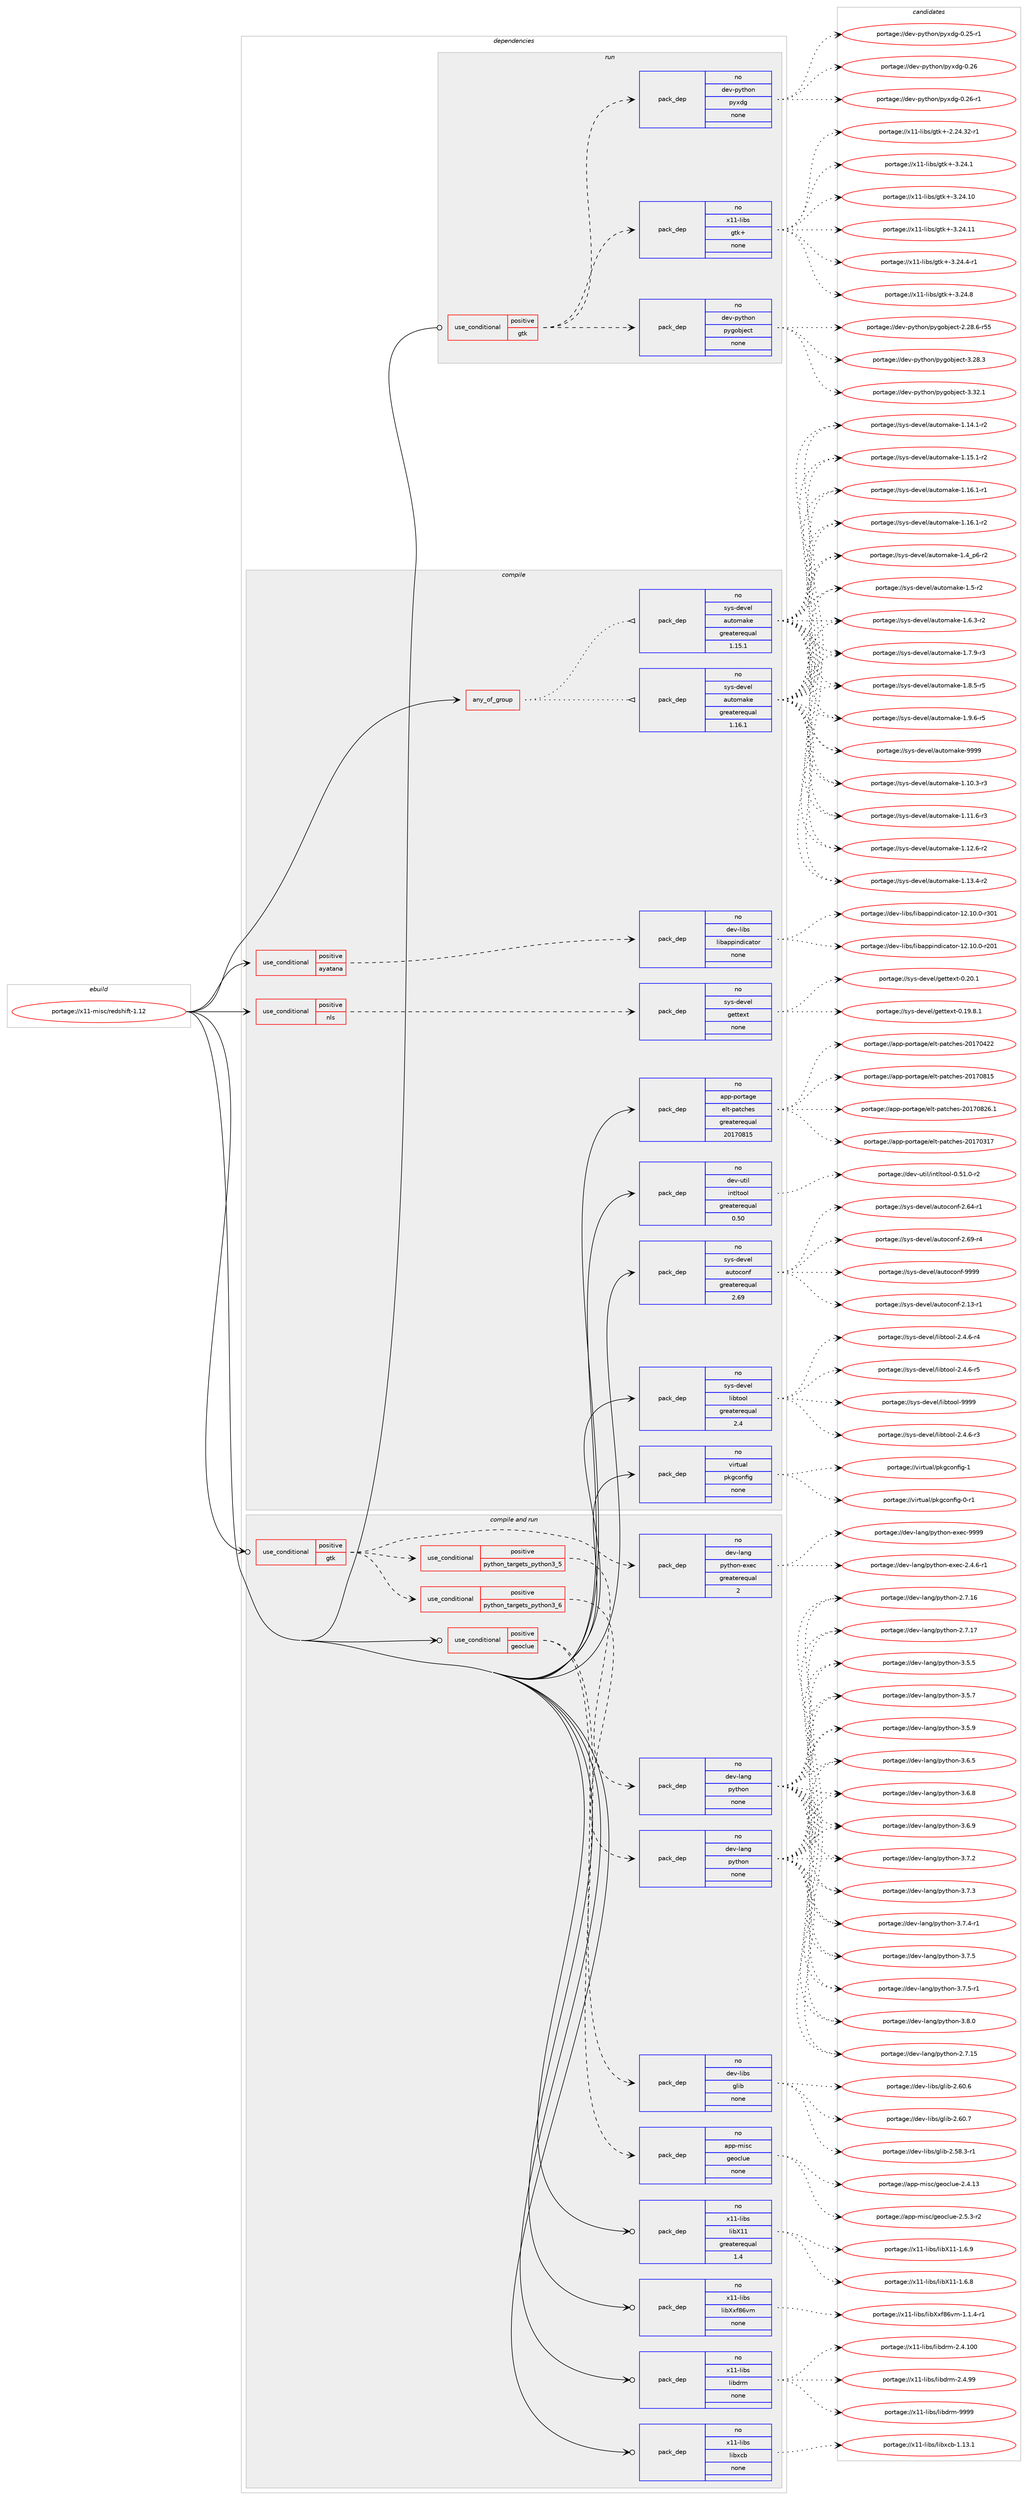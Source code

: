 digraph prolog {

# *************
# Graph options
# *************

newrank=true;
concentrate=true;
compound=true;
graph [rankdir=LR,fontname=Helvetica,fontsize=10,ranksep=1.5];#, ranksep=2.5, nodesep=0.2];
edge  [arrowhead=vee];
node  [fontname=Helvetica,fontsize=10];

# **********
# The ebuild
# **********

subgraph cluster_leftcol {
color=gray;
rank=same;
label=<<i>ebuild</i>>;
id [label="portage://x11-misc/redshift-1.12", color=red, width=4, href="../x11-misc/redshift-1.12.svg"];
}

# ****************
# The dependencies
# ****************

subgraph cluster_midcol {
color=gray;
label=<<i>dependencies</i>>;
subgraph cluster_compile {
fillcolor="#eeeeee";
style=filled;
label=<<i>compile</i>>;
subgraph any7888 {
dependency453733 [label=<<TABLE BORDER="0" CELLBORDER="1" CELLSPACING="0" CELLPADDING="4"><TR><TD CELLPADDING="10">any_of_group</TD></TR></TABLE>>, shape=none, color=red];subgraph pack337071 {
dependency453734 [label=<<TABLE BORDER="0" CELLBORDER="1" CELLSPACING="0" CELLPADDING="4" WIDTH="220"><TR><TD ROWSPAN="6" CELLPADDING="30">pack_dep</TD></TR><TR><TD WIDTH="110">no</TD></TR><TR><TD>sys-devel</TD></TR><TR><TD>automake</TD></TR><TR><TD>greaterequal</TD></TR><TR><TD>1.16.1</TD></TR></TABLE>>, shape=none, color=blue];
}
dependency453733:e -> dependency453734:w [weight=20,style="dotted",arrowhead="oinv"];
subgraph pack337072 {
dependency453735 [label=<<TABLE BORDER="0" CELLBORDER="1" CELLSPACING="0" CELLPADDING="4" WIDTH="220"><TR><TD ROWSPAN="6" CELLPADDING="30">pack_dep</TD></TR><TR><TD WIDTH="110">no</TD></TR><TR><TD>sys-devel</TD></TR><TR><TD>automake</TD></TR><TR><TD>greaterequal</TD></TR><TR><TD>1.15.1</TD></TR></TABLE>>, shape=none, color=blue];
}
dependency453733:e -> dependency453735:w [weight=20,style="dotted",arrowhead="oinv"];
}
id:e -> dependency453733:w [weight=20,style="solid",arrowhead="vee"];
subgraph cond108485 {
dependency453736 [label=<<TABLE BORDER="0" CELLBORDER="1" CELLSPACING="0" CELLPADDING="4"><TR><TD ROWSPAN="3" CELLPADDING="10">use_conditional</TD></TR><TR><TD>positive</TD></TR><TR><TD>ayatana</TD></TR></TABLE>>, shape=none, color=red];
subgraph pack337073 {
dependency453737 [label=<<TABLE BORDER="0" CELLBORDER="1" CELLSPACING="0" CELLPADDING="4" WIDTH="220"><TR><TD ROWSPAN="6" CELLPADDING="30">pack_dep</TD></TR><TR><TD WIDTH="110">no</TD></TR><TR><TD>dev-libs</TD></TR><TR><TD>libappindicator</TD></TR><TR><TD>none</TD></TR><TR><TD></TD></TR></TABLE>>, shape=none, color=blue];
}
dependency453736:e -> dependency453737:w [weight=20,style="dashed",arrowhead="vee"];
}
id:e -> dependency453736:w [weight=20,style="solid",arrowhead="vee"];
subgraph cond108486 {
dependency453738 [label=<<TABLE BORDER="0" CELLBORDER="1" CELLSPACING="0" CELLPADDING="4"><TR><TD ROWSPAN="3" CELLPADDING="10">use_conditional</TD></TR><TR><TD>positive</TD></TR><TR><TD>nls</TD></TR></TABLE>>, shape=none, color=red];
subgraph pack337074 {
dependency453739 [label=<<TABLE BORDER="0" CELLBORDER="1" CELLSPACING="0" CELLPADDING="4" WIDTH="220"><TR><TD ROWSPAN="6" CELLPADDING="30">pack_dep</TD></TR><TR><TD WIDTH="110">no</TD></TR><TR><TD>sys-devel</TD></TR><TR><TD>gettext</TD></TR><TR><TD>none</TD></TR><TR><TD></TD></TR></TABLE>>, shape=none, color=blue];
}
dependency453738:e -> dependency453739:w [weight=20,style="dashed",arrowhead="vee"];
}
id:e -> dependency453738:w [weight=20,style="solid",arrowhead="vee"];
subgraph pack337075 {
dependency453740 [label=<<TABLE BORDER="0" CELLBORDER="1" CELLSPACING="0" CELLPADDING="4" WIDTH="220"><TR><TD ROWSPAN="6" CELLPADDING="30">pack_dep</TD></TR><TR><TD WIDTH="110">no</TD></TR><TR><TD>app-portage</TD></TR><TR><TD>elt-patches</TD></TR><TR><TD>greaterequal</TD></TR><TR><TD>20170815</TD></TR></TABLE>>, shape=none, color=blue];
}
id:e -> dependency453740:w [weight=20,style="solid",arrowhead="vee"];
subgraph pack337076 {
dependency453741 [label=<<TABLE BORDER="0" CELLBORDER="1" CELLSPACING="0" CELLPADDING="4" WIDTH="220"><TR><TD ROWSPAN="6" CELLPADDING="30">pack_dep</TD></TR><TR><TD WIDTH="110">no</TD></TR><TR><TD>dev-util</TD></TR><TR><TD>intltool</TD></TR><TR><TD>greaterequal</TD></TR><TR><TD>0.50</TD></TR></TABLE>>, shape=none, color=blue];
}
id:e -> dependency453741:w [weight=20,style="solid",arrowhead="vee"];
subgraph pack337077 {
dependency453742 [label=<<TABLE BORDER="0" CELLBORDER="1" CELLSPACING="0" CELLPADDING="4" WIDTH="220"><TR><TD ROWSPAN="6" CELLPADDING="30">pack_dep</TD></TR><TR><TD WIDTH="110">no</TD></TR><TR><TD>sys-devel</TD></TR><TR><TD>autoconf</TD></TR><TR><TD>greaterequal</TD></TR><TR><TD>2.69</TD></TR></TABLE>>, shape=none, color=blue];
}
id:e -> dependency453742:w [weight=20,style="solid",arrowhead="vee"];
subgraph pack337078 {
dependency453743 [label=<<TABLE BORDER="0" CELLBORDER="1" CELLSPACING="0" CELLPADDING="4" WIDTH="220"><TR><TD ROWSPAN="6" CELLPADDING="30">pack_dep</TD></TR><TR><TD WIDTH="110">no</TD></TR><TR><TD>sys-devel</TD></TR><TR><TD>libtool</TD></TR><TR><TD>greaterequal</TD></TR><TR><TD>2.4</TD></TR></TABLE>>, shape=none, color=blue];
}
id:e -> dependency453743:w [weight=20,style="solid",arrowhead="vee"];
subgraph pack337079 {
dependency453744 [label=<<TABLE BORDER="0" CELLBORDER="1" CELLSPACING="0" CELLPADDING="4" WIDTH="220"><TR><TD ROWSPAN="6" CELLPADDING="30">pack_dep</TD></TR><TR><TD WIDTH="110">no</TD></TR><TR><TD>virtual</TD></TR><TR><TD>pkgconfig</TD></TR><TR><TD>none</TD></TR><TR><TD></TD></TR></TABLE>>, shape=none, color=blue];
}
id:e -> dependency453744:w [weight=20,style="solid",arrowhead="vee"];
}
subgraph cluster_compileandrun {
fillcolor="#eeeeee";
style=filled;
label=<<i>compile and run</i>>;
subgraph cond108487 {
dependency453745 [label=<<TABLE BORDER="0" CELLBORDER="1" CELLSPACING="0" CELLPADDING="4"><TR><TD ROWSPAN="3" CELLPADDING="10">use_conditional</TD></TR><TR><TD>positive</TD></TR><TR><TD>geoclue</TD></TR></TABLE>>, shape=none, color=red];
subgraph pack337080 {
dependency453746 [label=<<TABLE BORDER="0" CELLBORDER="1" CELLSPACING="0" CELLPADDING="4" WIDTH="220"><TR><TD ROWSPAN="6" CELLPADDING="30">pack_dep</TD></TR><TR><TD WIDTH="110">no</TD></TR><TR><TD>app-misc</TD></TR><TR><TD>geoclue</TD></TR><TR><TD>none</TD></TR><TR><TD></TD></TR></TABLE>>, shape=none, color=blue];
}
dependency453745:e -> dependency453746:w [weight=20,style="dashed",arrowhead="vee"];
subgraph pack337081 {
dependency453747 [label=<<TABLE BORDER="0" CELLBORDER="1" CELLSPACING="0" CELLPADDING="4" WIDTH="220"><TR><TD ROWSPAN="6" CELLPADDING="30">pack_dep</TD></TR><TR><TD WIDTH="110">no</TD></TR><TR><TD>dev-libs</TD></TR><TR><TD>glib</TD></TR><TR><TD>none</TD></TR><TR><TD></TD></TR></TABLE>>, shape=none, color=blue];
}
dependency453745:e -> dependency453747:w [weight=20,style="dashed",arrowhead="vee"];
}
id:e -> dependency453745:w [weight=20,style="solid",arrowhead="odotvee"];
subgraph cond108488 {
dependency453748 [label=<<TABLE BORDER="0" CELLBORDER="1" CELLSPACING="0" CELLPADDING="4"><TR><TD ROWSPAN="3" CELLPADDING="10">use_conditional</TD></TR><TR><TD>positive</TD></TR><TR><TD>gtk</TD></TR></TABLE>>, shape=none, color=red];
subgraph cond108489 {
dependency453749 [label=<<TABLE BORDER="0" CELLBORDER="1" CELLSPACING="0" CELLPADDING="4"><TR><TD ROWSPAN="3" CELLPADDING="10">use_conditional</TD></TR><TR><TD>positive</TD></TR><TR><TD>python_targets_python3_5</TD></TR></TABLE>>, shape=none, color=red];
subgraph pack337082 {
dependency453750 [label=<<TABLE BORDER="0" CELLBORDER="1" CELLSPACING="0" CELLPADDING="4" WIDTH="220"><TR><TD ROWSPAN="6" CELLPADDING="30">pack_dep</TD></TR><TR><TD WIDTH="110">no</TD></TR><TR><TD>dev-lang</TD></TR><TR><TD>python</TD></TR><TR><TD>none</TD></TR><TR><TD></TD></TR></TABLE>>, shape=none, color=blue];
}
dependency453749:e -> dependency453750:w [weight=20,style="dashed",arrowhead="vee"];
}
dependency453748:e -> dependency453749:w [weight=20,style="dashed",arrowhead="vee"];
subgraph cond108490 {
dependency453751 [label=<<TABLE BORDER="0" CELLBORDER="1" CELLSPACING="0" CELLPADDING="4"><TR><TD ROWSPAN="3" CELLPADDING="10">use_conditional</TD></TR><TR><TD>positive</TD></TR><TR><TD>python_targets_python3_6</TD></TR></TABLE>>, shape=none, color=red];
subgraph pack337083 {
dependency453752 [label=<<TABLE BORDER="0" CELLBORDER="1" CELLSPACING="0" CELLPADDING="4" WIDTH="220"><TR><TD ROWSPAN="6" CELLPADDING="30">pack_dep</TD></TR><TR><TD WIDTH="110">no</TD></TR><TR><TD>dev-lang</TD></TR><TR><TD>python</TD></TR><TR><TD>none</TD></TR><TR><TD></TD></TR></TABLE>>, shape=none, color=blue];
}
dependency453751:e -> dependency453752:w [weight=20,style="dashed",arrowhead="vee"];
}
dependency453748:e -> dependency453751:w [weight=20,style="dashed",arrowhead="vee"];
subgraph pack337084 {
dependency453753 [label=<<TABLE BORDER="0" CELLBORDER="1" CELLSPACING="0" CELLPADDING="4" WIDTH="220"><TR><TD ROWSPAN="6" CELLPADDING="30">pack_dep</TD></TR><TR><TD WIDTH="110">no</TD></TR><TR><TD>dev-lang</TD></TR><TR><TD>python-exec</TD></TR><TR><TD>greaterequal</TD></TR><TR><TD>2</TD></TR></TABLE>>, shape=none, color=blue];
}
dependency453748:e -> dependency453753:w [weight=20,style="dashed",arrowhead="vee"];
}
id:e -> dependency453748:w [weight=20,style="solid",arrowhead="odotvee"];
subgraph pack337085 {
dependency453754 [label=<<TABLE BORDER="0" CELLBORDER="1" CELLSPACING="0" CELLPADDING="4" WIDTH="220"><TR><TD ROWSPAN="6" CELLPADDING="30">pack_dep</TD></TR><TR><TD WIDTH="110">no</TD></TR><TR><TD>x11-libs</TD></TR><TR><TD>libX11</TD></TR><TR><TD>greaterequal</TD></TR><TR><TD>1.4</TD></TR></TABLE>>, shape=none, color=blue];
}
id:e -> dependency453754:w [weight=20,style="solid",arrowhead="odotvee"];
subgraph pack337086 {
dependency453755 [label=<<TABLE BORDER="0" CELLBORDER="1" CELLSPACING="0" CELLPADDING="4" WIDTH="220"><TR><TD ROWSPAN="6" CELLPADDING="30">pack_dep</TD></TR><TR><TD WIDTH="110">no</TD></TR><TR><TD>x11-libs</TD></TR><TR><TD>libXxf86vm</TD></TR><TR><TD>none</TD></TR><TR><TD></TD></TR></TABLE>>, shape=none, color=blue];
}
id:e -> dependency453755:w [weight=20,style="solid",arrowhead="odotvee"];
subgraph pack337087 {
dependency453756 [label=<<TABLE BORDER="0" CELLBORDER="1" CELLSPACING="0" CELLPADDING="4" WIDTH="220"><TR><TD ROWSPAN="6" CELLPADDING="30">pack_dep</TD></TR><TR><TD WIDTH="110">no</TD></TR><TR><TD>x11-libs</TD></TR><TR><TD>libdrm</TD></TR><TR><TD>none</TD></TR><TR><TD></TD></TR></TABLE>>, shape=none, color=blue];
}
id:e -> dependency453756:w [weight=20,style="solid",arrowhead="odotvee"];
subgraph pack337088 {
dependency453757 [label=<<TABLE BORDER="0" CELLBORDER="1" CELLSPACING="0" CELLPADDING="4" WIDTH="220"><TR><TD ROWSPAN="6" CELLPADDING="30">pack_dep</TD></TR><TR><TD WIDTH="110">no</TD></TR><TR><TD>x11-libs</TD></TR><TR><TD>libxcb</TD></TR><TR><TD>none</TD></TR><TR><TD></TD></TR></TABLE>>, shape=none, color=blue];
}
id:e -> dependency453757:w [weight=20,style="solid",arrowhead="odotvee"];
}
subgraph cluster_run {
fillcolor="#eeeeee";
style=filled;
label=<<i>run</i>>;
subgraph cond108491 {
dependency453758 [label=<<TABLE BORDER="0" CELLBORDER="1" CELLSPACING="0" CELLPADDING="4"><TR><TD ROWSPAN="3" CELLPADDING="10">use_conditional</TD></TR><TR><TD>positive</TD></TR><TR><TD>gtk</TD></TR></TABLE>>, shape=none, color=red];
subgraph pack337089 {
dependency453759 [label=<<TABLE BORDER="0" CELLBORDER="1" CELLSPACING="0" CELLPADDING="4" WIDTH="220"><TR><TD ROWSPAN="6" CELLPADDING="30">pack_dep</TD></TR><TR><TD WIDTH="110">no</TD></TR><TR><TD>dev-python</TD></TR><TR><TD>pygobject</TD></TR><TR><TD>none</TD></TR><TR><TD></TD></TR></TABLE>>, shape=none, color=blue];
}
dependency453758:e -> dependency453759:w [weight=20,style="dashed",arrowhead="vee"];
subgraph pack337090 {
dependency453760 [label=<<TABLE BORDER="0" CELLBORDER="1" CELLSPACING="0" CELLPADDING="4" WIDTH="220"><TR><TD ROWSPAN="6" CELLPADDING="30">pack_dep</TD></TR><TR><TD WIDTH="110">no</TD></TR><TR><TD>x11-libs</TD></TR><TR><TD>gtk+</TD></TR><TR><TD>none</TD></TR><TR><TD></TD></TR></TABLE>>, shape=none, color=blue];
}
dependency453758:e -> dependency453760:w [weight=20,style="dashed",arrowhead="vee"];
subgraph pack337091 {
dependency453761 [label=<<TABLE BORDER="0" CELLBORDER="1" CELLSPACING="0" CELLPADDING="4" WIDTH="220"><TR><TD ROWSPAN="6" CELLPADDING="30">pack_dep</TD></TR><TR><TD WIDTH="110">no</TD></TR><TR><TD>dev-python</TD></TR><TR><TD>pyxdg</TD></TR><TR><TD>none</TD></TR><TR><TD></TD></TR></TABLE>>, shape=none, color=blue];
}
dependency453758:e -> dependency453761:w [weight=20,style="dashed",arrowhead="vee"];
}
id:e -> dependency453758:w [weight=20,style="solid",arrowhead="odot"];
}
}

# **************
# The candidates
# **************

subgraph cluster_choices {
rank=same;
color=gray;
label=<<i>candidates</i>>;

subgraph choice337071 {
color=black;
nodesep=1;
choiceportage11512111545100101118101108479711711611110997107101454946494846514511451 [label="portage://sys-devel/automake-1.10.3-r3", color=red, width=4,href="../sys-devel/automake-1.10.3-r3.svg"];
choiceportage11512111545100101118101108479711711611110997107101454946494946544511451 [label="portage://sys-devel/automake-1.11.6-r3", color=red, width=4,href="../sys-devel/automake-1.11.6-r3.svg"];
choiceportage11512111545100101118101108479711711611110997107101454946495046544511450 [label="portage://sys-devel/automake-1.12.6-r2", color=red, width=4,href="../sys-devel/automake-1.12.6-r2.svg"];
choiceportage11512111545100101118101108479711711611110997107101454946495146524511450 [label="portage://sys-devel/automake-1.13.4-r2", color=red, width=4,href="../sys-devel/automake-1.13.4-r2.svg"];
choiceportage11512111545100101118101108479711711611110997107101454946495246494511450 [label="portage://sys-devel/automake-1.14.1-r2", color=red, width=4,href="../sys-devel/automake-1.14.1-r2.svg"];
choiceportage11512111545100101118101108479711711611110997107101454946495346494511450 [label="portage://sys-devel/automake-1.15.1-r2", color=red, width=4,href="../sys-devel/automake-1.15.1-r2.svg"];
choiceportage11512111545100101118101108479711711611110997107101454946495446494511449 [label="portage://sys-devel/automake-1.16.1-r1", color=red, width=4,href="../sys-devel/automake-1.16.1-r1.svg"];
choiceportage11512111545100101118101108479711711611110997107101454946495446494511450 [label="portage://sys-devel/automake-1.16.1-r2", color=red, width=4,href="../sys-devel/automake-1.16.1-r2.svg"];
choiceportage115121115451001011181011084797117116111109971071014549465295112544511450 [label="portage://sys-devel/automake-1.4_p6-r2", color=red, width=4,href="../sys-devel/automake-1.4_p6-r2.svg"];
choiceportage11512111545100101118101108479711711611110997107101454946534511450 [label="portage://sys-devel/automake-1.5-r2", color=red, width=4,href="../sys-devel/automake-1.5-r2.svg"];
choiceportage115121115451001011181011084797117116111109971071014549465446514511450 [label="portage://sys-devel/automake-1.6.3-r2", color=red, width=4,href="../sys-devel/automake-1.6.3-r2.svg"];
choiceportage115121115451001011181011084797117116111109971071014549465546574511451 [label="portage://sys-devel/automake-1.7.9-r3", color=red, width=4,href="../sys-devel/automake-1.7.9-r3.svg"];
choiceportage115121115451001011181011084797117116111109971071014549465646534511453 [label="portage://sys-devel/automake-1.8.5-r5", color=red, width=4,href="../sys-devel/automake-1.8.5-r5.svg"];
choiceportage115121115451001011181011084797117116111109971071014549465746544511453 [label="portage://sys-devel/automake-1.9.6-r5", color=red, width=4,href="../sys-devel/automake-1.9.6-r5.svg"];
choiceportage115121115451001011181011084797117116111109971071014557575757 [label="portage://sys-devel/automake-9999", color=red, width=4,href="../sys-devel/automake-9999.svg"];
dependency453734:e -> choiceportage11512111545100101118101108479711711611110997107101454946494846514511451:w [style=dotted,weight="100"];
dependency453734:e -> choiceportage11512111545100101118101108479711711611110997107101454946494946544511451:w [style=dotted,weight="100"];
dependency453734:e -> choiceportage11512111545100101118101108479711711611110997107101454946495046544511450:w [style=dotted,weight="100"];
dependency453734:e -> choiceportage11512111545100101118101108479711711611110997107101454946495146524511450:w [style=dotted,weight="100"];
dependency453734:e -> choiceportage11512111545100101118101108479711711611110997107101454946495246494511450:w [style=dotted,weight="100"];
dependency453734:e -> choiceportage11512111545100101118101108479711711611110997107101454946495346494511450:w [style=dotted,weight="100"];
dependency453734:e -> choiceportage11512111545100101118101108479711711611110997107101454946495446494511449:w [style=dotted,weight="100"];
dependency453734:e -> choiceportage11512111545100101118101108479711711611110997107101454946495446494511450:w [style=dotted,weight="100"];
dependency453734:e -> choiceportage115121115451001011181011084797117116111109971071014549465295112544511450:w [style=dotted,weight="100"];
dependency453734:e -> choiceportage11512111545100101118101108479711711611110997107101454946534511450:w [style=dotted,weight="100"];
dependency453734:e -> choiceportage115121115451001011181011084797117116111109971071014549465446514511450:w [style=dotted,weight="100"];
dependency453734:e -> choiceportage115121115451001011181011084797117116111109971071014549465546574511451:w [style=dotted,weight="100"];
dependency453734:e -> choiceportage115121115451001011181011084797117116111109971071014549465646534511453:w [style=dotted,weight="100"];
dependency453734:e -> choiceportage115121115451001011181011084797117116111109971071014549465746544511453:w [style=dotted,weight="100"];
dependency453734:e -> choiceportage115121115451001011181011084797117116111109971071014557575757:w [style=dotted,weight="100"];
}
subgraph choice337072 {
color=black;
nodesep=1;
choiceportage11512111545100101118101108479711711611110997107101454946494846514511451 [label="portage://sys-devel/automake-1.10.3-r3", color=red, width=4,href="../sys-devel/automake-1.10.3-r3.svg"];
choiceportage11512111545100101118101108479711711611110997107101454946494946544511451 [label="portage://sys-devel/automake-1.11.6-r3", color=red, width=4,href="../sys-devel/automake-1.11.6-r3.svg"];
choiceportage11512111545100101118101108479711711611110997107101454946495046544511450 [label="portage://sys-devel/automake-1.12.6-r2", color=red, width=4,href="../sys-devel/automake-1.12.6-r2.svg"];
choiceportage11512111545100101118101108479711711611110997107101454946495146524511450 [label="portage://sys-devel/automake-1.13.4-r2", color=red, width=4,href="../sys-devel/automake-1.13.4-r2.svg"];
choiceportage11512111545100101118101108479711711611110997107101454946495246494511450 [label="portage://sys-devel/automake-1.14.1-r2", color=red, width=4,href="../sys-devel/automake-1.14.1-r2.svg"];
choiceportage11512111545100101118101108479711711611110997107101454946495346494511450 [label="portage://sys-devel/automake-1.15.1-r2", color=red, width=4,href="../sys-devel/automake-1.15.1-r2.svg"];
choiceportage11512111545100101118101108479711711611110997107101454946495446494511449 [label="portage://sys-devel/automake-1.16.1-r1", color=red, width=4,href="../sys-devel/automake-1.16.1-r1.svg"];
choiceportage11512111545100101118101108479711711611110997107101454946495446494511450 [label="portage://sys-devel/automake-1.16.1-r2", color=red, width=4,href="../sys-devel/automake-1.16.1-r2.svg"];
choiceportage115121115451001011181011084797117116111109971071014549465295112544511450 [label="portage://sys-devel/automake-1.4_p6-r2", color=red, width=4,href="../sys-devel/automake-1.4_p6-r2.svg"];
choiceportage11512111545100101118101108479711711611110997107101454946534511450 [label="portage://sys-devel/automake-1.5-r2", color=red, width=4,href="../sys-devel/automake-1.5-r2.svg"];
choiceportage115121115451001011181011084797117116111109971071014549465446514511450 [label="portage://sys-devel/automake-1.6.3-r2", color=red, width=4,href="../sys-devel/automake-1.6.3-r2.svg"];
choiceportage115121115451001011181011084797117116111109971071014549465546574511451 [label="portage://sys-devel/automake-1.7.9-r3", color=red, width=4,href="../sys-devel/automake-1.7.9-r3.svg"];
choiceportage115121115451001011181011084797117116111109971071014549465646534511453 [label="portage://sys-devel/automake-1.8.5-r5", color=red, width=4,href="../sys-devel/automake-1.8.5-r5.svg"];
choiceportage115121115451001011181011084797117116111109971071014549465746544511453 [label="portage://sys-devel/automake-1.9.6-r5", color=red, width=4,href="../sys-devel/automake-1.9.6-r5.svg"];
choiceportage115121115451001011181011084797117116111109971071014557575757 [label="portage://sys-devel/automake-9999", color=red, width=4,href="../sys-devel/automake-9999.svg"];
dependency453735:e -> choiceportage11512111545100101118101108479711711611110997107101454946494846514511451:w [style=dotted,weight="100"];
dependency453735:e -> choiceportage11512111545100101118101108479711711611110997107101454946494946544511451:w [style=dotted,weight="100"];
dependency453735:e -> choiceportage11512111545100101118101108479711711611110997107101454946495046544511450:w [style=dotted,weight="100"];
dependency453735:e -> choiceportage11512111545100101118101108479711711611110997107101454946495146524511450:w [style=dotted,weight="100"];
dependency453735:e -> choiceportage11512111545100101118101108479711711611110997107101454946495246494511450:w [style=dotted,weight="100"];
dependency453735:e -> choiceportage11512111545100101118101108479711711611110997107101454946495346494511450:w [style=dotted,weight="100"];
dependency453735:e -> choiceportage11512111545100101118101108479711711611110997107101454946495446494511449:w [style=dotted,weight="100"];
dependency453735:e -> choiceportage11512111545100101118101108479711711611110997107101454946495446494511450:w [style=dotted,weight="100"];
dependency453735:e -> choiceportage115121115451001011181011084797117116111109971071014549465295112544511450:w [style=dotted,weight="100"];
dependency453735:e -> choiceportage11512111545100101118101108479711711611110997107101454946534511450:w [style=dotted,weight="100"];
dependency453735:e -> choiceportage115121115451001011181011084797117116111109971071014549465446514511450:w [style=dotted,weight="100"];
dependency453735:e -> choiceportage115121115451001011181011084797117116111109971071014549465546574511451:w [style=dotted,weight="100"];
dependency453735:e -> choiceportage115121115451001011181011084797117116111109971071014549465646534511453:w [style=dotted,weight="100"];
dependency453735:e -> choiceportage115121115451001011181011084797117116111109971071014549465746544511453:w [style=dotted,weight="100"];
dependency453735:e -> choiceportage115121115451001011181011084797117116111109971071014557575757:w [style=dotted,weight="100"];
}
subgraph choice337073 {
color=black;
nodesep=1;
choiceportage10010111845108105981154710810598971121121051101001059997116111114454950464948464845114504849 [label="portage://dev-libs/libappindicator-12.10.0-r201", color=red, width=4,href="../dev-libs/libappindicator-12.10.0-r201.svg"];
choiceportage10010111845108105981154710810598971121121051101001059997116111114454950464948464845114514849 [label="portage://dev-libs/libappindicator-12.10.0-r301", color=red, width=4,href="../dev-libs/libappindicator-12.10.0-r301.svg"];
dependency453737:e -> choiceportage10010111845108105981154710810598971121121051101001059997116111114454950464948464845114504849:w [style=dotted,weight="100"];
dependency453737:e -> choiceportage10010111845108105981154710810598971121121051101001059997116111114454950464948464845114514849:w [style=dotted,weight="100"];
}
subgraph choice337074 {
color=black;
nodesep=1;
choiceportage1151211154510010111810110847103101116116101120116454846495746564649 [label="portage://sys-devel/gettext-0.19.8.1", color=red, width=4,href="../sys-devel/gettext-0.19.8.1.svg"];
choiceportage115121115451001011181011084710310111611610112011645484650484649 [label="portage://sys-devel/gettext-0.20.1", color=red, width=4,href="../sys-devel/gettext-0.20.1.svg"];
dependency453739:e -> choiceportage1151211154510010111810110847103101116116101120116454846495746564649:w [style=dotted,weight="100"];
dependency453739:e -> choiceportage115121115451001011181011084710310111611610112011645484650484649:w [style=dotted,weight="100"];
}
subgraph choice337075 {
color=black;
nodesep=1;
choiceportage97112112451121111141169710310147101108116451129711699104101115455048495548514955 [label="portage://app-portage/elt-patches-20170317", color=red, width=4,href="../app-portage/elt-patches-20170317.svg"];
choiceportage97112112451121111141169710310147101108116451129711699104101115455048495548525050 [label="portage://app-portage/elt-patches-20170422", color=red, width=4,href="../app-portage/elt-patches-20170422.svg"];
choiceportage97112112451121111141169710310147101108116451129711699104101115455048495548564953 [label="portage://app-portage/elt-patches-20170815", color=red, width=4,href="../app-portage/elt-patches-20170815.svg"];
choiceportage971121124511211111411697103101471011081164511297116991041011154550484955485650544649 [label="portage://app-portage/elt-patches-20170826.1", color=red, width=4,href="../app-portage/elt-patches-20170826.1.svg"];
dependency453740:e -> choiceportage97112112451121111141169710310147101108116451129711699104101115455048495548514955:w [style=dotted,weight="100"];
dependency453740:e -> choiceportage97112112451121111141169710310147101108116451129711699104101115455048495548525050:w [style=dotted,weight="100"];
dependency453740:e -> choiceportage97112112451121111141169710310147101108116451129711699104101115455048495548564953:w [style=dotted,weight="100"];
dependency453740:e -> choiceportage971121124511211111411697103101471011081164511297116991041011154550484955485650544649:w [style=dotted,weight="100"];
}
subgraph choice337076 {
color=black;
nodesep=1;
choiceportage1001011184511711610510847105110116108116111111108454846534946484511450 [label="portage://dev-util/intltool-0.51.0-r2", color=red, width=4,href="../dev-util/intltool-0.51.0-r2.svg"];
dependency453741:e -> choiceportage1001011184511711610510847105110116108116111111108454846534946484511450:w [style=dotted,weight="100"];
}
subgraph choice337077 {
color=black;
nodesep=1;
choiceportage1151211154510010111810110847971171161119911111010245504649514511449 [label="portage://sys-devel/autoconf-2.13-r1", color=red, width=4,href="../sys-devel/autoconf-2.13-r1.svg"];
choiceportage1151211154510010111810110847971171161119911111010245504654524511449 [label="portage://sys-devel/autoconf-2.64-r1", color=red, width=4,href="../sys-devel/autoconf-2.64-r1.svg"];
choiceportage1151211154510010111810110847971171161119911111010245504654574511452 [label="portage://sys-devel/autoconf-2.69-r4", color=red, width=4,href="../sys-devel/autoconf-2.69-r4.svg"];
choiceportage115121115451001011181011084797117116111991111101024557575757 [label="portage://sys-devel/autoconf-9999", color=red, width=4,href="../sys-devel/autoconf-9999.svg"];
dependency453742:e -> choiceportage1151211154510010111810110847971171161119911111010245504649514511449:w [style=dotted,weight="100"];
dependency453742:e -> choiceportage1151211154510010111810110847971171161119911111010245504654524511449:w [style=dotted,weight="100"];
dependency453742:e -> choiceportage1151211154510010111810110847971171161119911111010245504654574511452:w [style=dotted,weight="100"];
dependency453742:e -> choiceportage115121115451001011181011084797117116111991111101024557575757:w [style=dotted,weight="100"];
}
subgraph choice337078 {
color=black;
nodesep=1;
choiceportage1151211154510010111810110847108105981161111111084550465246544511451 [label="portage://sys-devel/libtool-2.4.6-r3", color=red, width=4,href="../sys-devel/libtool-2.4.6-r3.svg"];
choiceportage1151211154510010111810110847108105981161111111084550465246544511452 [label="portage://sys-devel/libtool-2.4.6-r4", color=red, width=4,href="../sys-devel/libtool-2.4.6-r4.svg"];
choiceportage1151211154510010111810110847108105981161111111084550465246544511453 [label="portage://sys-devel/libtool-2.4.6-r5", color=red, width=4,href="../sys-devel/libtool-2.4.6-r5.svg"];
choiceportage1151211154510010111810110847108105981161111111084557575757 [label="portage://sys-devel/libtool-9999", color=red, width=4,href="../sys-devel/libtool-9999.svg"];
dependency453743:e -> choiceportage1151211154510010111810110847108105981161111111084550465246544511451:w [style=dotted,weight="100"];
dependency453743:e -> choiceportage1151211154510010111810110847108105981161111111084550465246544511452:w [style=dotted,weight="100"];
dependency453743:e -> choiceportage1151211154510010111810110847108105981161111111084550465246544511453:w [style=dotted,weight="100"];
dependency453743:e -> choiceportage1151211154510010111810110847108105981161111111084557575757:w [style=dotted,weight="100"];
}
subgraph choice337079 {
color=black;
nodesep=1;
choiceportage11810511411611797108471121071039911111010210510345484511449 [label="portage://virtual/pkgconfig-0-r1", color=red, width=4,href="../virtual/pkgconfig-0-r1.svg"];
choiceportage1181051141161179710847112107103991111101021051034549 [label="portage://virtual/pkgconfig-1", color=red, width=4,href="../virtual/pkgconfig-1.svg"];
dependency453744:e -> choiceportage11810511411611797108471121071039911111010210510345484511449:w [style=dotted,weight="100"];
dependency453744:e -> choiceportage1181051141161179710847112107103991111101021051034549:w [style=dotted,weight="100"];
}
subgraph choice337080 {
color=black;
nodesep=1;
choiceportage971121124510910511599471031011119910811710145504652464951 [label="portage://app-misc/geoclue-2.4.13", color=red, width=4,href="../app-misc/geoclue-2.4.13.svg"];
choiceportage97112112451091051159947103101111991081171014550465346514511450 [label="portage://app-misc/geoclue-2.5.3-r2", color=red, width=4,href="../app-misc/geoclue-2.5.3-r2.svg"];
dependency453746:e -> choiceportage971121124510910511599471031011119910811710145504652464951:w [style=dotted,weight="100"];
dependency453746:e -> choiceportage97112112451091051159947103101111991081171014550465346514511450:w [style=dotted,weight="100"];
}
subgraph choice337081 {
color=black;
nodesep=1;
choiceportage10010111845108105981154710310810598455046535646514511449 [label="portage://dev-libs/glib-2.58.3-r1", color=red, width=4,href="../dev-libs/glib-2.58.3-r1.svg"];
choiceportage1001011184510810598115471031081059845504654484654 [label="portage://dev-libs/glib-2.60.6", color=red, width=4,href="../dev-libs/glib-2.60.6.svg"];
choiceportage1001011184510810598115471031081059845504654484655 [label="portage://dev-libs/glib-2.60.7", color=red, width=4,href="../dev-libs/glib-2.60.7.svg"];
dependency453747:e -> choiceportage10010111845108105981154710310810598455046535646514511449:w [style=dotted,weight="100"];
dependency453747:e -> choiceportage1001011184510810598115471031081059845504654484654:w [style=dotted,weight="100"];
dependency453747:e -> choiceportage1001011184510810598115471031081059845504654484655:w [style=dotted,weight="100"];
}
subgraph choice337082 {
color=black;
nodesep=1;
choiceportage10010111845108971101034711212111610411111045504655464953 [label="portage://dev-lang/python-2.7.15", color=red, width=4,href="../dev-lang/python-2.7.15.svg"];
choiceportage10010111845108971101034711212111610411111045504655464954 [label="portage://dev-lang/python-2.7.16", color=red, width=4,href="../dev-lang/python-2.7.16.svg"];
choiceportage10010111845108971101034711212111610411111045504655464955 [label="portage://dev-lang/python-2.7.17", color=red, width=4,href="../dev-lang/python-2.7.17.svg"];
choiceportage100101118451089711010347112121116104111110455146534653 [label="portage://dev-lang/python-3.5.5", color=red, width=4,href="../dev-lang/python-3.5.5.svg"];
choiceportage100101118451089711010347112121116104111110455146534655 [label="portage://dev-lang/python-3.5.7", color=red, width=4,href="../dev-lang/python-3.5.7.svg"];
choiceportage100101118451089711010347112121116104111110455146534657 [label="portage://dev-lang/python-3.5.9", color=red, width=4,href="../dev-lang/python-3.5.9.svg"];
choiceportage100101118451089711010347112121116104111110455146544653 [label="portage://dev-lang/python-3.6.5", color=red, width=4,href="../dev-lang/python-3.6.5.svg"];
choiceportage100101118451089711010347112121116104111110455146544656 [label="portage://dev-lang/python-3.6.8", color=red, width=4,href="../dev-lang/python-3.6.8.svg"];
choiceportage100101118451089711010347112121116104111110455146544657 [label="portage://dev-lang/python-3.6.9", color=red, width=4,href="../dev-lang/python-3.6.9.svg"];
choiceportage100101118451089711010347112121116104111110455146554650 [label="portage://dev-lang/python-3.7.2", color=red, width=4,href="../dev-lang/python-3.7.2.svg"];
choiceportage100101118451089711010347112121116104111110455146554651 [label="portage://dev-lang/python-3.7.3", color=red, width=4,href="../dev-lang/python-3.7.3.svg"];
choiceportage1001011184510897110103471121211161041111104551465546524511449 [label="portage://dev-lang/python-3.7.4-r1", color=red, width=4,href="../dev-lang/python-3.7.4-r1.svg"];
choiceportage100101118451089711010347112121116104111110455146554653 [label="portage://dev-lang/python-3.7.5", color=red, width=4,href="../dev-lang/python-3.7.5.svg"];
choiceportage1001011184510897110103471121211161041111104551465546534511449 [label="portage://dev-lang/python-3.7.5-r1", color=red, width=4,href="../dev-lang/python-3.7.5-r1.svg"];
choiceportage100101118451089711010347112121116104111110455146564648 [label="portage://dev-lang/python-3.8.0", color=red, width=4,href="../dev-lang/python-3.8.0.svg"];
dependency453750:e -> choiceportage10010111845108971101034711212111610411111045504655464953:w [style=dotted,weight="100"];
dependency453750:e -> choiceportage10010111845108971101034711212111610411111045504655464954:w [style=dotted,weight="100"];
dependency453750:e -> choiceportage10010111845108971101034711212111610411111045504655464955:w [style=dotted,weight="100"];
dependency453750:e -> choiceportage100101118451089711010347112121116104111110455146534653:w [style=dotted,weight="100"];
dependency453750:e -> choiceportage100101118451089711010347112121116104111110455146534655:w [style=dotted,weight="100"];
dependency453750:e -> choiceportage100101118451089711010347112121116104111110455146534657:w [style=dotted,weight="100"];
dependency453750:e -> choiceportage100101118451089711010347112121116104111110455146544653:w [style=dotted,weight="100"];
dependency453750:e -> choiceportage100101118451089711010347112121116104111110455146544656:w [style=dotted,weight="100"];
dependency453750:e -> choiceportage100101118451089711010347112121116104111110455146544657:w [style=dotted,weight="100"];
dependency453750:e -> choiceportage100101118451089711010347112121116104111110455146554650:w [style=dotted,weight="100"];
dependency453750:e -> choiceportage100101118451089711010347112121116104111110455146554651:w [style=dotted,weight="100"];
dependency453750:e -> choiceportage1001011184510897110103471121211161041111104551465546524511449:w [style=dotted,weight="100"];
dependency453750:e -> choiceportage100101118451089711010347112121116104111110455146554653:w [style=dotted,weight="100"];
dependency453750:e -> choiceportage1001011184510897110103471121211161041111104551465546534511449:w [style=dotted,weight="100"];
dependency453750:e -> choiceportage100101118451089711010347112121116104111110455146564648:w [style=dotted,weight="100"];
}
subgraph choice337083 {
color=black;
nodesep=1;
choiceportage10010111845108971101034711212111610411111045504655464953 [label="portage://dev-lang/python-2.7.15", color=red, width=4,href="../dev-lang/python-2.7.15.svg"];
choiceportage10010111845108971101034711212111610411111045504655464954 [label="portage://dev-lang/python-2.7.16", color=red, width=4,href="../dev-lang/python-2.7.16.svg"];
choiceportage10010111845108971101034711212111610411111045504655464955 [label="portage://dev-lang/python-2.7.17", color=red, width=4,href="../dev-lang/python-2.7.17.svg"];
choiceportage100101118451089711010347112121116104111110455146534653 [label="portage://dev-lang/python-3.5.5", color=red, width=4,href="../dev-lang/python-3.5.5.svg"];
choiceportage100101118451089711010347112121116104111110455146534655 [label="portage://dev-lang/python-3.5.7", color=red, width=4,href="../dev-lang/python-3.5.7.svg"];
choiceportage100101118451089711010347112121116104111110455146534657 [label="portage://dev-lang/python-3.5.9", color=red, width=4,href="../dev-lang/python-3.5.9.svg"];
choiceportage100101118451089711010347112121116104111110455146544653 [label="portage://dev-lang/python-3.6.5", color=red, width=4,href="../dev-lang/python-3.6.5.svg"];
choiceportage100101118451089711010347112121116104111110455146544656 [label="portage://dev-lang/python-3.6.8", color=red, width=4,href="../dev-lang/python-3.6.8.svg"];
choiceportage100101118451089711010347112121116104111110455146544657 [label="portage://dev-lang/python-3.6.9", color=red, width=4,href="../dev-lang/python-3.6.9.svg"];
choiceportage100101118451089711010347112121116104111110455146554650 [label="portage://dev-lang/python-3.7.2", color=red, width=4,href="../dev-lang/python-3.7.2.svg"];
choiceportage100101118451089711010347112121116104111110455146554651 [label="portage://dev-lang/python-3.7.3", color=red, width=4,href="../dev-lang/python-3.7.3.svg"];
choiceportage1001011184510897110103471121211161041111104551465546524511449 [label="portage://dev-lang/python-3.7.4-r1", color=red, width=4,href="../dev-lang/python-3.7.4-r1.svg"];
choiceportage100101118451089711010347112121116104111110455146554653 [label="portage://dev-lang/python-3.7.5", color=red, width=4,href="../dev-lang/python-3.7.5.svg"];
choiceportage1001011184510897110103471121211161041111104551465546534511449 [label="portage://dev-lang/python-3.7.5-r1", color=red, width=4,href="../dev-lang/python-3.7.5-r1.svg"];
choiceportage100101118451089711010347112121116104111110455146564648 [label="portage://dev-lang/python-3.8.0", color=red, width=4,href="../dev-lang/python-3.8.0.svg"];
dependency453752:e -> choiceportage10010111845108971101034711212111610411111045504655464953:w [style=dotted,weight="100"];
dependency453752:e -> choiceportage10010111845108971101034711212111610411111045504655464954:w [style=dotted,weight="100"];
dependency453752:e -> choiceportage10010111845108971101034711212111610411111045504655464955:w [style=dotted,weight="100"];
dependency453752:e -> choiceportage100101118451089711010347112121116104111110455146534653:w [style=dotted,weight="100"];
dependency453752:e -> choiceportage100101118451089711010347112121116104111110455146534655:w [style=dotted,weight="100"];
dependency453752:e -> choiceportage100101118451089711010347112121116104111110455146534657:w [style=dotted,weight="100"];
dependency453752:e -> choiceportage100101118451089711010347112121116104111110455146544653:w [style=dotted,weight="100"];
dependency453752:e -> choiceportage100101118451089711010347112121116104111110455146544656:w [style=dotted,weight="100"];
dependency453752:e -> choiceportage100101118451089711010347112121116104111110455146544657:w [style=dotted,weight="100"];
dependency453752:e -> choiceportage100101118451089711010347112121116104111110455146554650:w [style=dotted,weight="100"];
dependency453752:e -> choiceportage100101118451089711010347112121116104111110455146554651:w [style=dotted,weight="100"];
dependency453752:e -> choiceportage1001011184510897110103471121211161041111104551465546524511449:w [style=dotted,weight="100"];
dependency453752:e -> choiceportage100101118451089711010347112121116104111110455146554653:w [style=dotted,weight="100"];
dependency453752:e -> choiceportage1001011184510897110103471121211161041111104551465546534511449:w [style=dotted,weight="100"];
dependency453752:e -> choiceportage100101118451089711010347112121116104111110455146564648:w [style=dotted,weight="100"];
}
subgraph choice337084 {
color=black;
nodesep=1;
choiceportage10010111845108971101034711212111610411111045101120101994550465246544511449 [label="portage://dev-lang/python-exec-2.4.6-r1", color=red, width=4,href="../dev-lang/python-exec-2.4.6-r1.svg"];
choiceportage10010111845108971101034711212111610411111045101120101994557575757 [label="portage://dev-lang/python-exec-9999", color=red, width=4,href="../dev-lang/python-exec-9999.svg"];
dependency453753:e -> choiceportage10010111845108971101034711212111610411111045101120101994550465246544511449:w [style=dotted,weight="100"];
dependency453753:e -> choiceportage10010111845108971101034711212111610411111045101120101994557575757:w [style=dotted,weight="100"];
}
subgraph choice337085 {
color=black;
nodesep=1;
choiceportage120494945108105981154710810598884949454946544656 [label="portage://x11-libs/libX11-1.6.8", color=red, width=4,href="../x11-libs/libX11-1.6.8.svg"];
choiceportage120494945108105981154710810598884949454946544657 [label="portage://x11-libs/libX11-1.6.9", color=red, width=4,href="../x11-libs/libX11-1.6.9.svg"];
dependency453754:e -> choiceportage120494945108105981154710810598884949454946544656:w [style=dotted,weight="100"];
dependency453754:e -> choiceportage120494945108105981154710810598884949454946544657:w [style=dotted,weight="100"];
}
subgraph choice337086 {
color=black;
nodesep=1;
choiceportage1204949451081059811547108105988812010256541181094549464946524511449 [label="portage://x11-libs/libXxf86vm-1.1.4-r1", color=red, width=4,href="../x11-libs/libXxf86vm-1.1.4-r1.svg"];
dependency453755:e -> choiceportage1204949451081059811547108105988812010256541181094549464946524511449:w [style=dotted,weight="100"];
}
subgraph choice337087 {
color=black;
nodesep=1;
choiceportage1204949451081059811547108105981001141094550465246494848 [label="portage://x11-libs/libdrm-2.4.100", color=red, width=4,href="../x11-libs/libdrm-2.4.100.svg"];
choiceportage12049494510810598115471081059810011410945504652465757 [label="portage://x11-libs/libdrm-2.4.99", color=red, width=4,href="../x11-libs/libdrm-2.4.99.svg"];
choiceportage1204949451081059811547108105981001141094557575757 [label="portage://x11-libs/libdrm-9999", color=red, width=4,href="../x11-libs/libdrm-9999.svg"];
dependency453756:e -> choiceportage1204949451081059811547108105981001141094550465246494848:w [style=dotted,weight="100"];
dependency453756:e -> choiceportage12049494510810598115471081059810011410945504652465757:w [style=dotted,weight="100"];
dependency453756:e -> choiceportage1204949451081059811547108105981001141094557575757:w [style=dotted,weight="100"];
}
subgraph choice337088 {
color=black;
nodesep=1;
choiceportage120494945108105981154710810598120999845494649514649 [label="portage://x11-libs/libxcb-1.13.1", color=red, width=4,href="../x11-libs/libxcb-1.13.1.svg"];
dependency453757:e -> choiceportage120494945108105981154710810598120999845494649514649:w [style=dotted,weight="100"];
}
subgraph choice337089 {
color=black;
nodesep=1;
choiceportage1001011184511212111610411111047112121103111981061019911645504650564654451145353 [label="portage://dev-python/pygobject-2.28.6-r55", color=red, width=4,href="../dev-python/pygobject-2.28.6-r55.svg"];
choiceportage1001011184511212111610411111047112121103111981061019911645514650564651 [label="portage://dev-python/pygobject-3.28.3", color=red, width=4,href="../dev-python/pygobject-3.28.3.svg"];
choiceportage1001011184511212111610411111047112121103111981061019911645514651504649 [label="portage://dev-python/pygobject-3.32.1", color=red, width=4,href="../dev-python/pygobject-3.32.1.svg"];
dependency453759:e -> choiceportage1001011184511212111610411111047112121103111981061019911645504650564654451145353:w [style=dotted,weight="100"];
dependency453759:e -> choiceportage1001011184511212111610411111047112121103111981061019911645514650564651:w [style=dotted,weight="100"];
dependency453759:e -> choiceportage1001011184511212111610411111047112121103111981061019911645514651504649:w [style=dotted,weight="100"];
}
subgraph choice337090 {
color=black;
nodesep=1;
choiceportage12049494510810598115471031161074345504650524651504511449 [label="portage://x11-libs/gtk+-2.24.32-r1", color=red, width=4,href="../x11-libs/gtk+-2.24.32-r1.svg"];
choiceportage12049494510810598115471031161074345514650524649 [label="portage://x11-libs/gtk+-3.24.1", color=red, width=4,href="../x11-libs/gtk+-3.24.1.svg"];
choiceportage1204949451081059811547103116107434551465052464948 [label="portage://x11-libs/gtk+-3.24.10", color=red, width=4,href="../x11-libs/gtk+-3.24.10.svg"];
choiceportage1204949451081059811547103116107434551465052464949 [label="portage://x11-libs/gtk+-3.24.11", color=red, width=4,href="../x11-libs/gtk+-3.24.11.svg"];
choiceportage120494945108105981154710311610743455146505246524511449 [label="portage://x11-libs/gtk+-3.24.4-r1", color=red, width=4,href="../x11-libs/gtk+-3.24.4-r1.svg"];
choiceportage12049494510810598115471031161074345514650524656 [label="portage://x11-libs/gtk+-3.24.8", color=red, width=4,href="../x11-libs/gtk+-3.24.8.svg"];
dependency453760:e -> choiceportage12049494510810598115471031161074345504650524651504511449:w [style=dotted,weight="100"];
dependency453760:e -> choiceportage12049494510810598115471031161074345514650524649:w [style=dotted,weight="100"];
dependency453760:e -> choiceportage1204949451081059811547103116107434551465052464948:w [style=dotted,weight="100"];
dependency453760:e -> choiceportage1204949451081059811547103116107434551465052464949:w [style=dotted,weight="100"];
dependency453760:e -> choiceportage120494945108105981154710311610743455146505246524511449:w [style=dotted,weight="100"];
dependency453760:e -> choiceportage12049494510810598115471031161074345514650524656:w [style=dotted,weight="100"];
}
subgraph choice337091 {
color=black;
nodesep=1;
choiceportage100101118451121211161041111104711212112010010345484650534511449 [label="portage://dev-python/pyxdg-0.25-r1", color=red, width=4,href="../dev-python/pyxdg-0.25-r1.svg"];
choiceportage10010111845112121116104111110471121211201001034548465054 [label="portage://dev-python/pyxdg-0.26", color=red, width=4,href="../dev-python/pyxdg-0.26.svg"];
choiceportage100101118451121211161041111104711212112010010345484650544511449 [label="portage://dev-python/pyxdg-0.26-r1", color=red, width=4,href="../dev-python/pyxdg-0.26-r1.svg"];
dependency453761:e -> choiceportage100101118451121211161041111104711212112010010345484650534511449:w [style=dotted,weight="100"];
dependency453761:e -> choiceportage10010111845112121116104111110471121211201001034548465054:w [style=dotted,weight="100"];
dependency453761:e -> choiceportage100101118451121211161041111104711212112010010345484650544511449:w [style=dotted,weight="100"];
}
}

}
